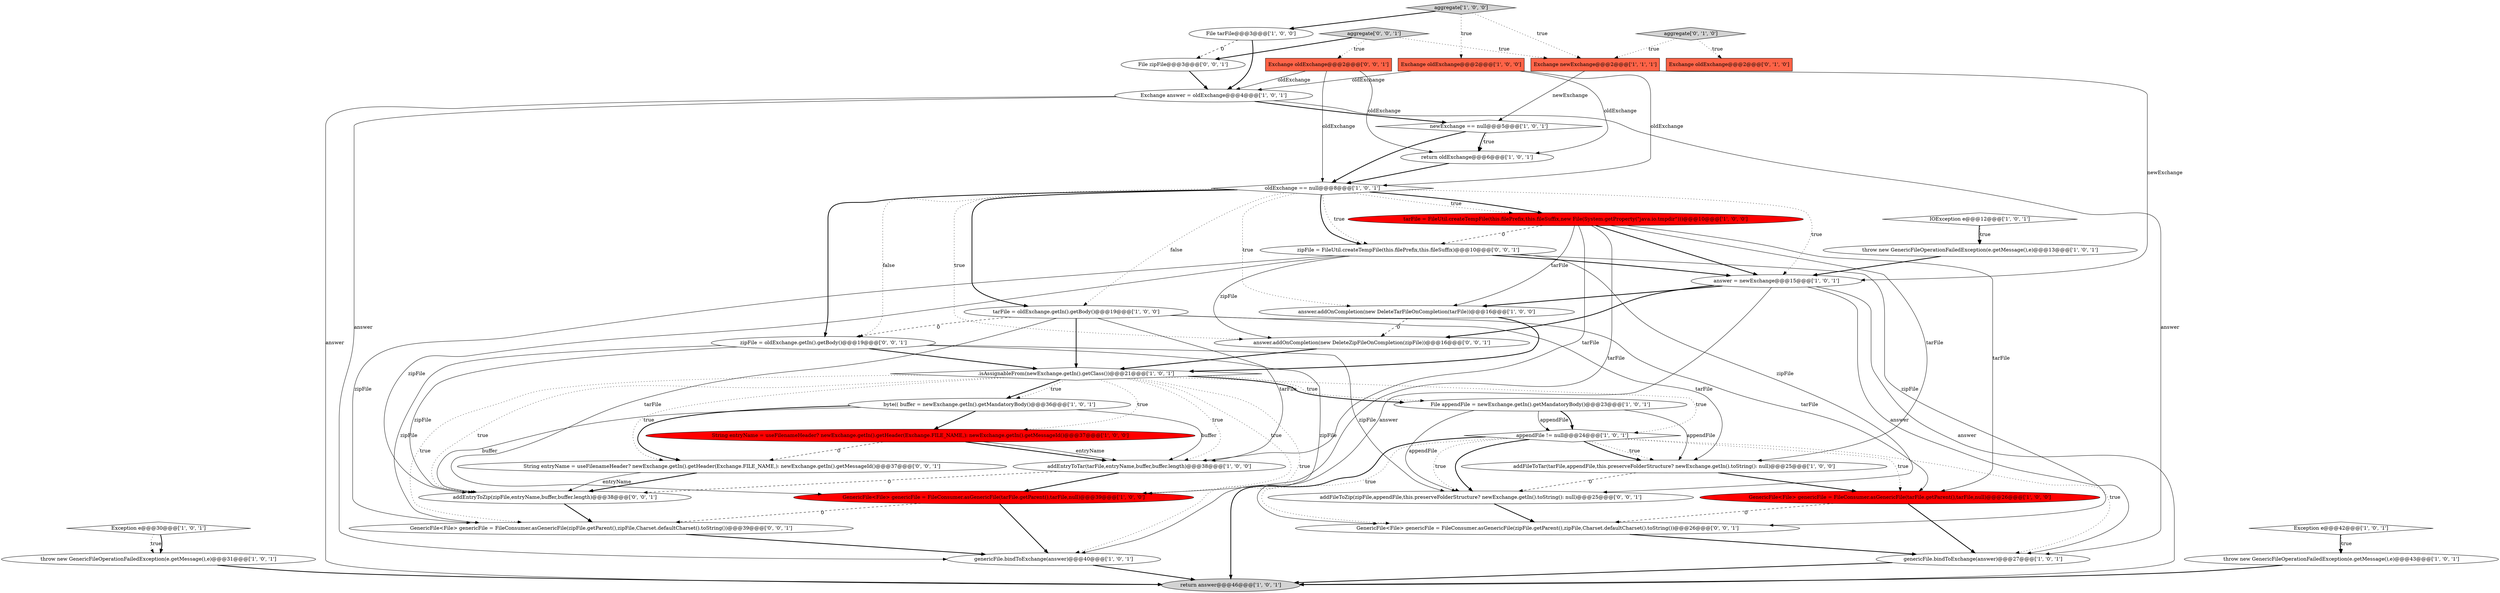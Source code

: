 digraph {
20 [style = filled, label = "byte(( buffer = newExchange.getIn().getMandatoryBody()@@@36@@@['1', '0', '1']", fillcolor = white, shape = ellipse image = "AAA0AAABBB1BBB"];
42 [style = filled, label = "addFileToZip(zipFile,appendFile,this.preserveFolderStructure? newExchange.getIn().toString(): null)@@@25@@@['0', '0', '1']", fillcolor = white, shape = ellipse image = "AAA0AAABBB3BBB"];
17 [style = filled, label = "aggregate['1', '0', '0']", fillcolor = lightgray, shape = diamond image = "AAA0AAABBB1BBB"];
32 [style = filled, label = "aggregate['0', '0', '1']", fillcolor = lightgray, shape = diamond image = "AAA0AAABBB3BBB"];
1 [style = filled, label = "Exchange answer = oldExchange@@@4@@@['1', '0', '1']", fillcolor = white, shape = ellipse image = "AAA0AAABBB1BBB"];
4 [style = filled, label = "Exchange oldExchange@@@2@@@['1', '0', '0']", fillcolor = tomato, shape = box image = "AAA0AAABBB1BBB"];
6 [style = filled, label = "Exception e@@@42@@@['1', '0', '1']", fillcolor = white, shape = diamond image = "AAA0AAABBB1BBB"];
31 [style = filled, label = "aggregate['0', '1', '0']", fillcolor = lightgray, shape = diamond image = "AAA0AAABBB2BBB"];
9 [style = filled, label = "throw new GenericFileOperationFailedException(e.getMessage(),e)@@@31@@@['1', '0', '1']", fillcolor = white, shape = ellipse image = "AAA0AAABBB1BBB"];
2 [style = filled, label = "GenericFile<File> genericFile = FileConsumer.asGenericFile(tarFile.getParent(),tarFile,null)@@@26@@@['1', '0', '0']", fillcolor = red, shape = ellipse image = "AAA1AAABBB1BBB"];
26 [style = filled, label = "genericFile.bindToExchange(answer)@@@40@@@['1', '0', '1']", fillcolor = white, shape = ellipse image = "AAA0AAABBB1BBB"];
40 [style = filled, label = "File zipFile@@@3@@@['0', '0', '1']", fillcolor = white, shape = ellipse image = "AAA0AAABBB3BBB"];
12 [style = filled, label = "genericFile.bindToExchange(answer)@@@27@@@['1', '0', '1']", fillcolor = white, shape = ellipse image = "AAA0AAABBB1BBB"];
10 [style = filled, label = "answer.addOnCompletion(new DeleteTarFileOnCompletion(tarFile))@@@16@@@['1', '0', '0']", fillcolor = white, shape = ellipse image = "AAA0AAABBB1BBB"];
22 [style = filled, label = "Exchange newExchange@@@2@@@['1', '1', '1']", fillcolor = tomato, shape = box image = "AAA0AAABBB1BBB"];
8 [style = filled, label = "tarFile = FileUtil.createTempFile(this.filePrefix,this.fileSuffix,new File(System.getProperty(\"java.io.tmpdir\")))@@@10@@@['1', '0', '0']", fillcolor = red, shape = ellipse image = "AAA1AAABBB1BBB"];
25 [style = filled, label = "appendFile != null@@@24@@@['1', '0', '1']", fillcolor = white, shape = diamond image = "AAA0AAABBB1BBB"];
0 [style = filled, label = "oldExchange == null@@@8@@@['1', '0', '1']", fillcolor = white, shape = diamond image = "AAA0AAABBB1BBB"];
7 [style = filled, label = "File tarFile@@@3@@@['1', '0', '0']", fillcolor = white, shape = ellipse image = "AAA0AAABBB1BBB"];
34 [style = filled, label = "GenericFile<File> genericFile = FileConsumer.asGenericFile(zipFile.getParent(),zipFile,Charset.defaultCharset().toString())@@@26@@@['0', '0', '1']", fillcolor = white, shape = ellipse image = "AAA0AAABBB3BBB"];
36 [style = filled, label = "String entryName = useFilenameHeader? newExchange.getIn().getHeader(Exchange.FILE_NAME,): newExchange.getIn().getMessageId()@@@37@@@['0', '0', '1']", fillcolor = white, shape = ellipse image = "AAA0AAABBB3BBB"];
15 [style = filled, label = "Exception e@@@30@@@['1', '0', '1']", fillcolor = white, shape = diamond image = "AAA0AAABBB1BBB"];
18 [style = filled, label = "addFileToTar(tarFile,appendFile,this.preserveFolderStructure? newExchange.getIn().toString(): null)@@@25@@@['1', '0', '0']", fillcolor = white, shape = ellipse image = "AAA0AAABBB1BBB"];
27 [style = filled, label = "String entryName = useFilenameHeader? newExchange.getIn().getHeader(Exchange.FILE_NAME,): newExchange.getIn().getMessageId()@@@37@@@['1', '0', '0']", fillcolor = red, shape = ellipse image = "AAA1AAABBB1BBB"];
3 [style = filled, label = "throw new GenericFileOperationFailedException(e.getMessage(),e)@@@43@@@['1', '0', '1']", fillcolor = white, shape = ellipse image = "AAA0AAABBB1BBB"];
33 [style = filled, label = "addEntryToZip(zipFile,entryName,buffer,buffer.length)@@@38@@@['0', '0', '1']", fillcolor = white, shape = ellipse image = "AAA0AAABBB3BBB"];
41 [style = filled, label = "zipFile = FileUtil.createTempFile(this.filePrefix,this.fileSuffix)@@@10@@@['0', '0', '1']", fillcolor = white, shape = ellipse image = "AAA0AAABBB3BBB"];
21 [style = filled, label = "File appendFile = newExchange.getIn().getMandatoryBody()@@@23@@@['1', '0', '1']", fillcolor = white, shape = ellipse image = "AAA0AAABBB1BBB"];
38 [style = filled, label = "zipFile = oldExchange.getIn().getBody()@@@19@@@['0', '0', '1']", fillcolor = white, shape = ellipse image = "AAA0AAABBB3BBB"];
39 [style = filled, label = "answer.addOnCompletion(new DeleteZipFileOnCompletion(zipFile))@@@16@@@['0', '0', '1']", fillcolor = white, shape = ellipse image = "AAA0AAABBB3BBB"];
19 [style = filled, label = "tarFile = oldExchange.getIn().getBody()@@@19@@@['1', '0', '0']", fillcolor = white, shape = ellipse image = "AAA0AAABBB1BBB"];
29 [style = filled, label = "return answer@@@46@@@['1', '0', '1']", fillcolor = lightgray, shape = ellipse image = "AAA0AAABBB1BBB"];
14 [style = filled, label = "GenericFile<File> genericFile = FileConsumer.asGenericFile(tarFile.getParent(),tarFile,null)@@@39@@@['1', '0', '0']", fillcolor = red, shape = ellipse image = "AAA1AAABBB1BBB"];
13 [style = filled, label = "addEntryToTar(tarFile,entryName,buffer,buffer.length)@@@38@@@['1', '0', '0']", fillcolor = white, shape = ellipse image = "AAA0AAABBB1BBB"];
35 [style = filled, label = "GenericFile<File> genericFile = FileConsumer.asGenericFile(zipFile.getParent(),zipFile,Charset.defaultCharset().toString())@@@39@@@['0', '0', '1']", fillcolor = white, shape = ellipse image = "AAA0AAABBB3BBB"];
30 [style = filled, label = "Exchange oldExchange@@@2@@@['0', '1', '0']", fillcolor = tomato, shape = box image = "AAA0AAABBB2BBB"];
16 [style = filled, label = "throw new GenericFileOperationFailedException(e.getMessage(),e)@@@13@@@['1', '0', '1']", fillcolor = white, shape = ellipse image = "AAA0AAABBB1BBB"];
24 [style = filled, label = "return oldExchange@@@6@@@['1', '0', '1']", fillcolor = white, shape = ellipse image = "AAA0AAABBB1BBB"];
11 [style = filled, label = "IOException e@@@12@@@['1', '0', '1']", fillcolor = white, shape = diamond image = "AAA0AAABBB1BBB"];
37 [style = filled, label = "Exchange oldExchange@@@2@@@['0', '0', '1']", fillcolor = tomato, shape = box image = "AAA0AAABBB3BBB"];
23 [style = filled, label = ".isAssignableFrom(newExchange.getIn().getClass())@@@21@@@['1', '0', '1']", fillcolor = white, shape = diamond image = "AAA0AAABBB1BBB"];
5 [style = filled, label = "answer = newExchange@@@15@@@['1', '0', '1']", fillcolor = white, shape = ellipse image = "AAA0AAABBB1BBB"];
28 [style = filled, label = "newExchange == null@@@5@@@['1', '0', '1']", fillcolor = white, shape = diamond image = "AAA0AAABBB1BBB"];
27->13 [style = bold, label=""];
6->3 [style = bold, label=""];
37->1 [style = solid, label="oldExchange"];
0->5 [style = dotted, label="true"];
25->29 [style = bold, label=""];
36->33 [style = bold, label=""];
36->33 [style = solid, label="entryName"];
38->33 [style = solid, label="zipFile"];
15->9 [style = dotted, label="true"];
25->18 [style = dotted, label="true"];
21->25 [style = solid, label="appendFile"];
20->27 [style = bold, label=""];
28->0 [style = bold, label=""];
1->28 [style = bold, label=""];
19->38 [style = dashed, label="0"];
39->23 [style = bold, label=""];
0->8 [style = bold, label=""];
32->37 [style = dotted, label="true"];
6->3 [style = dotted, label="true"];
9->29 [style = bold, label=""];
13->14 [style = bold, label=""];
5->12 [style = solid, label="answer"];
11->16 [style = bold, label=""];
5->10 [style = bold, label=""];
31->22 [style = dotted, label="true"];
7->1 [style = bold, label=""];
5->39 [style = bold, label=""];
0->10 [style = dotted, label="true"];
0->19 [style = bold, label=""];
24->0 [style = bold, label=""];
4->24 [style = solid, label="oldExchange"];
23->21 [style = dotted, label="true"];
19->14 [style = solid, label="tarFile"];
25->12 [style = dotted, label="true"];
41->35 [style = solid, label="zipFile"];
21->25 [style = bold, label=""];
20->33 [style = solid, label="buffer"];
0->38 [style = bold, label=""];
18->42 [style = dashed, label="0"];
0->8 [style = dotted, label="true"];
31->30 [style = dotted, label="true"];
23->14 [style = dotted, label="true"];
0->39 [style = dotted, label="true"];
37->24 [style = solid, label="oldExchange"];
8->14 [style = solid, label="tarFile"];
12->29 [style = bold, label=""];
28->24 [style = dotted, label="true"];
25->42 [style = dotted, label="true"];
8->18 [style = solid, label="tarFile"];
41->34 [style = solid, label="zipFile"];
15->9 [style = bold, label=""];
19->13 [style = solid, label="tarFile"];
0->19 [style = dotted, label="false"];
23->27 [style = dotted, label="true"];
21->18 [style = solid, label="appendFile"];
28->24 [style = bold, label=""];
11->16 [style = dotted, label="true"];
13->33 [style = dashed, label="0"];
14->35 [style = dashed, label="0"];
0->38 [style = dotted, label="false"];
23->33 [style = dotted, label="true"];
4->0 [style = solid, label="oldExchange"];
0->41 [style = dotted, label="true"];
3->29 [style = bold, label=""];
8->10 [style = solid, label="tarFile"];
1->26 [style = solid, label="answer"];
5->29 [style = solid, label="answer"];
37->0 [style = solid, label="oldExchange"];
23->20 [style = bold, label=""];
38->35 [style = solid, label="zipFile"];
19->18 [style = solid, label="tarFile"];
10->39 [style = dashed, label="0"];
17->4 [style = dotted, label="true"];
25->18 [style = bold, label=""];
21->42 [style = solid, label="appendFile"];
8->2 [style = solid, label="tarFile"];
8->41 [style = dashed, label="0"];
27->36 [style = dashed, label="0"];
27->13 [style = solid, label="entryName"];
1->12 [style = solid, label="answer"];
38->42 [style = solid, label="zipFile"];
0->41 [style = bold, label=""];
23->20 [style = dotted, label="true"];
10->23 [style = bold, label=""];
32->40 [style = bold, label=""];
23->13 [style = dotted, label="true"];
23->35 [style = dotted, label="true"];
16->5 [style = bold, label=""];
22->5 [style = solid, label="newExchange"];
25->42 [style = bold, label=""];
17->22 [style = dotted, label="true"];
23->36 [style = dotted, label="true"];
4->1 [style = solid, label="oldExchange"];
25->2 [style = dotted, label="true"];
35->26 [style = bold, label=""];
8->13 [style = solid, label="tarFile"];
23->25 [style = dotted, label="true"];
20->36 [style = bold, label=""];
22->28 [style = solid, label="newExchange"];
7->40 [style = dashed, label="0"];
38->34 [style = solid, label="zipFile"];
32->22 [style = dotted, label="true"];
42->34 [style = bold, label=""];
1->29 [style = solid, label="answer"];
19->2 [style = solid, label="tarFile"];
33->35 [style = bold, label=""];
25->34 [style = dotted, label="true"];
26->29 [style = bold, label=""];
41->42 [style = solid, label="zipFile"];
41->33 [style = solid, label="zipFile"];
38->23 [style = bold, label=""];
18->2 [style = bold, label=""];
34->12 [style = bold, label=""];
20->13 [style = solid, label="buffer"];
2->12 [style = bold, label=""];
17->7 [style = bold, label=""];
14->26 [style = bold, label=""];
40->1 [style = bold, label=""];
23->26 [style = dotted, label="true"];
8->5 [style = bold, label=""];
23->21 [style = bold, label=""];
19->23 [style = bold, label=""];
2->34 [style = dashed, label="0"];
5->26 [style = solid, label="answer"];
41->39 [style = solid, label="zipFile"];
41->5 [style = bold, label=""];
}
